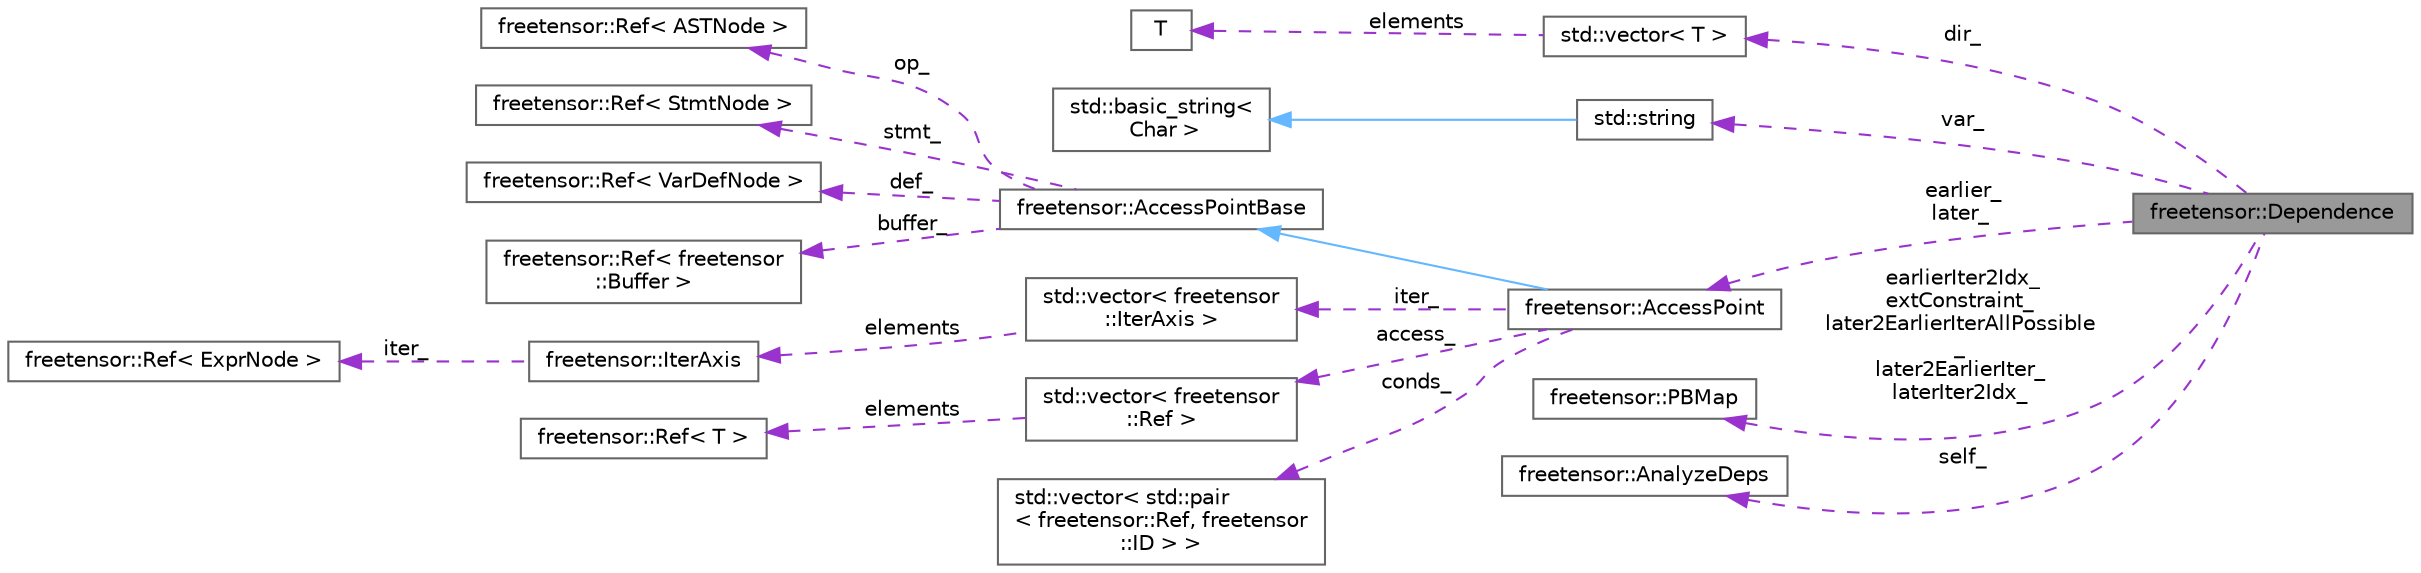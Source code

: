digraph "freetensor::Dependence"
{
 // LATEX_PDF_SIZE
  bgcolor="transparent";
  edge [fontname=Helvetica,fontsize=10,labelfontname=Helvetica,labelfontsize=10];
  node [fontname=Helvetica,fontsize=10,shape=box,height=0.2,width=0.4];
  rankdir="LR";
  Node1 [label="freetensor::Dependence",height=0.2,width=0.4,color="gray40", fillcolor="grey60", style="filled", fontcolor="black",tooltip=" "];
  Node2 -> Node1 [dir="back",color="darkorchid3",style="dashed",label=" dir_" ];
  Node2 [label="std::vector\< T \>",height=0.2,width=0.4,color="gray40", fillcolor="white", style="filled",tooltip=" "];
  Node3 -> Node2 [dir="back",color="darkorchid3",style="dashed",label=" elements" ];
  Node3 [label="T",height=0.2,width=0.4,color="gray40", fillcolor="white", style="filled",tooltip=" "];
  Node4 -> Node1 [dir="back",color="darkorchid3",style="dashed",label=" var_" ];
  Node4 [label="std::string",height=0.2,width=0.4,color="gray40", fillcolor="white", style="filled",tooltip=" "];
  Node5 -> Node4 [dir="back",color="steelblue1",style="solid"];
  Node5 [label="std::basic_string\<\l Char \>",height=0.2,width=0.4,color="gray40", fillcolor="white", style="filled",tooltip=" "];
  Node6 -> Node1 [dir="back",color="darkorchid3",style="dashed",label=" earlier_\nlater_" ];
  Node6 [label="freetensor::AccessPoint",height=0.2,width=0.4,color="gray40", fillcolor="white", style="filled",URL="$structfreetensor_1_1AccessPoint.html",tooltip=" "];
  Node7 -> Node6 [dir="back",color="steelblue1",style="solid"];
  Node7 [label="freetensor::AccessPointBase",height=0.2,width=0.4,color="gray40", fillcolor="white", style="filled",URL="$structfreetensor_1_1AccessPointBase.html",tooltip=" "];
  Node8 -> Node7 [dir="back",color="darkorchid3",style="dashed",label=" op_" ];
  Node8 [label="freetensor::Ref\< ASTNode \>",height=0.2,width=0.4,color="gray40", fillcolor="white", style="filled",URL="$classfreetensor_1_1Ref.html",tooltip=" "];
  Node9 -> Node7 [dir="back",color="darkorchid3",style="dashed",label=" stmt_" ];
  Node9 [label="freetensor::Ref\< StmtNode \>",height=0.2,width=0.4,color="gray40", fillcolor="white", style="filled",URL="$classfreetensor_1_1Ref.html",tooltip=" "];
  Node10 -> Node7 [dir="back",color="darkorchid3",style="dashed",label=" def_" ];
  Node10 [label="freetensor::Ref\< VarDefNode \>",height=0.2,width=0.4,color="gray40", fillcolor="white", style="filled",URL="$classfreetensor_1_1Ref.html",tooltip=" "];
  Node11 -> Node7 [dir="back",color="darkorchid3",style="dashed",label=" buffer_" ];
  Node11 [label="freetensor::Ref\< freetensor\l::Buffer \>",height=0.2,width=0.4,color="gray40", fillcolor="white", style="filled",URL="$classfreetensor_1_1Ref.html",tooltip=" "];
  Node12 -> Node6 [dir="back",color="darkorchid3",style="dashed",label=" iter_" ];
  Node12 [label="std::vector\< freetensor\l::IterAxis \>",height=0.2,width=0.4,color="gray40", fillcolor="white", style="filled",tooltip=" "];
  Node13 -> Node12 [dir="back",color="darkorchid3",style="dashed",label=" elements" ];
  Node13 [label="freetensor::IterAxis",height=0.2,width=0.4,color="gray40", fillcolor="white", style="filled",URL="$structfreetensor_1_1IterAxis.html",tooltip=" "];
  Node14 -> Node13 [dir="back",color="darkorchid3",style="dashed",label=" iter_" ];
  Node14 [label="freetensor::Ref\< ExprNode \>",height=0.2,width=0.4,color="gray40", fillcolor="white", style="filled",URL="$classfreetensor_1_1Ref.html",tooltip=" "];
  Node15 -> Node6 [dir="back",color="darkorchid3",style="dashed",label=" access_" ];
  Node15 [label="std::vector\< freetensor\l::Ref \>",height=0.2,width=0.4,color="gray40", fillcolor="white", style="filled",tooltip=" "];
  Node16 -> Node15 [dir="back",color="darkorchid3",style="dashed",label=" elements" ];
  Node16 [label="freetensor::Ref\< T \>",height=0.2,width=0.4,color="gray40", fillcolor="white", style="filled",URL="$classfreetensor_1_1Ref.html",tooltip=" "];
  Node17 -> Node6 [dir="back",color="darkorchid3",style="dashed",label=" conds_" ];
  Node17 [label="std::vector\< std::pair\l\< freetensor::Ref, freetensor\l::ID \> \>",height=0.2,width=0.4,color="gray40", fillcolor="white", style="filled",tooltip=" "];
  Node18 -> Node1 [dir="back",color="darkorchid3",style="dashed",label=" earlierIter2Idx_\nextConstraint_\nlater2EarlierIterAllPossible\l_\nlater2EarlierIter_\nlaterIter2Idx_" ];
  Node18 [label="freetensor::PBMap",height=0.2,width=0.4,color="gray40", fillcolor="white", style="filled",URL="$classfreetensor_1_1PBMap.html",tooltip=" "];
  Node19 -> Node1 [dir="back",color="darkorchid3",style="dashed",label=" self_" ];
  Node19 [label="freetensor::AnalyzeDeps",height=0.2,width=0.4,color="gray40", fillcolor="white", style="filled",URL="$classfreetensor_1_1AnalyzeDeps.html",tooltip=" "];
}
